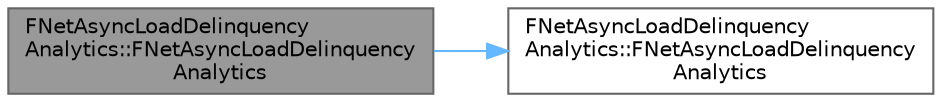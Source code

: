 digraph "FNetAsyncLoadDelinquencyAnalytics::FNetAsyncLoadDelinquencyAnalytics"
{
 // INTERACTIVE_SVG=YES
 // LATEX_PDF_SIZE
  bgcolor="transparent";
  edge [fontname=Helvetica,fontsize=10,labelfontname=Helvetica,labelfontsize=10];
  node [fontname=Helvetica,fontsize=10,shape=box,height=0.2,width=0.4];
  rankdir="LR";
  Node1 [id="Node000001",label="FNetAsyncLoadDelinquency\lAnalytics::FNetAsyncLoadDelinquency\lAnalytics",height=0.2,width=0.4,color="gray40", fillcolor="grey60", style="filled", fontcolor="black",tooltip=" "];
  Node1 -> Node2 [id="edge1_Node000001_Node000002",color="steelblue1",style="solid",tooltip=" "];
  Node2 [id="Node000002",label="FNetAsyncLoadDelinquency\lAnalytics::FNetAsyncLoadDelinquency\lAnalytics",height=0.2,width=0.4,color="grey40", fillcolor="white", style="filled",URL="$d2/dc0/structFNetAsyncLoadDelinquencyAnalytics.html#a8ef3039acab304d0d5cee532f2137439",tooltip=" "];
}
